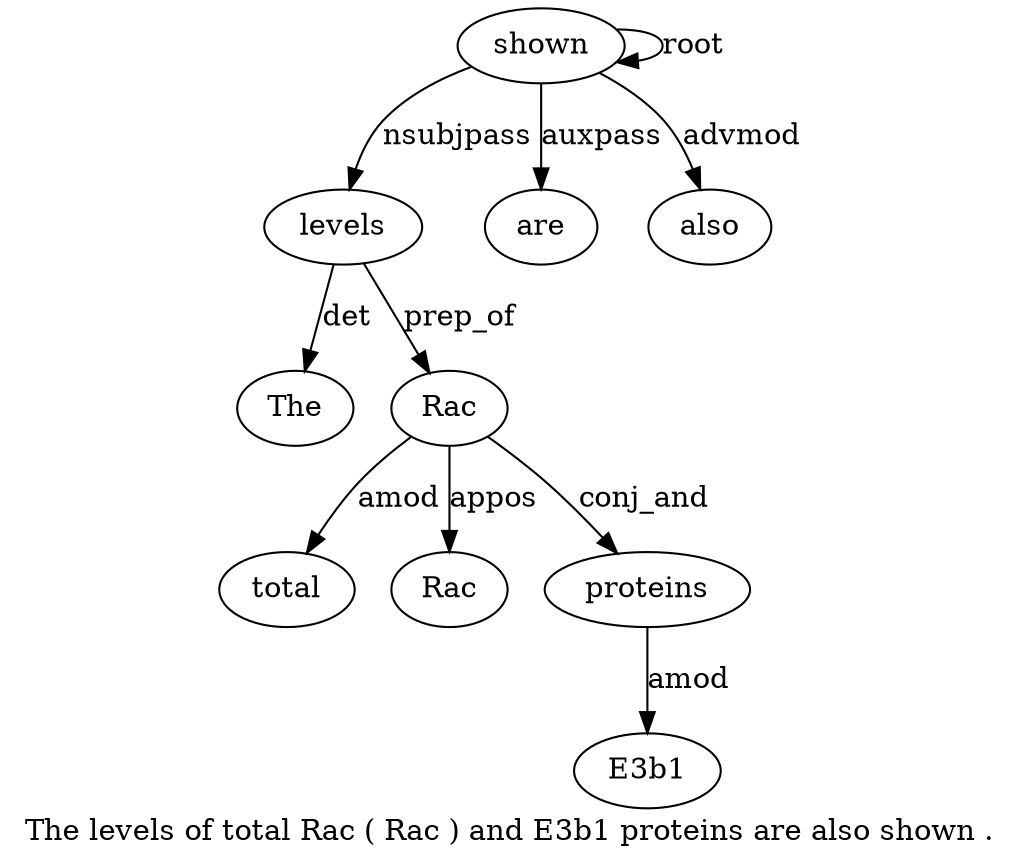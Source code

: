 digraph "The levels of total Rac ( Rac ) and E3b1 proteins are also shown ." {
label="The levels of total Rac ( Rac ) and E3b1 proteins are also shown .";
levels2 [style=filled, fillcolor=white, label=levels];
The1 [style=filled, fillcolor=white, label=The];
levels2 -> The1  [label=det];
shown14 [style=filled, fillcolor=white, label=shown];
shown14 -> levels2  [label=nsubjpass];
Rac5 [style=filled, fillcolor=white, label=Rac];
total4 [style=filled, fillcolor=white, label=total];
Rac5 -> total4  [label=amod];
levels2 -> Rac5  [label=prep_of];
Rac7 [style=filled, fillcolor=white, label=Rac];
Rac5 -> Rac7  [label=appos];
proteins11 [style=filled, fillcolor=white, label=proteins];
E3b110 [style=filled, fillcolor=white, label=E3b1];
proteins11 -> E3b110  [label=amod];
Rac5 -> proteins11  [label=conj_and];
are12 [style=filled, fillcolor=white, label=are];
shown14 -> are12  [label=auxpass];
also13 [style=filled, fillcolor=white, label=also];
shown14 -> also13  [label=advmod];
shown14 -> shown14  [label=root];
}
